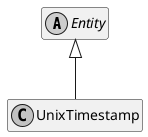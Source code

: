 ﻿@startuml
hide empty members
skinparam monochrome true
skinparam backgroundcolor transparent

abstract class Entity {
}

Entity <|-- UnixTimestamp

class UnixTimestamp {
}

@enduml
